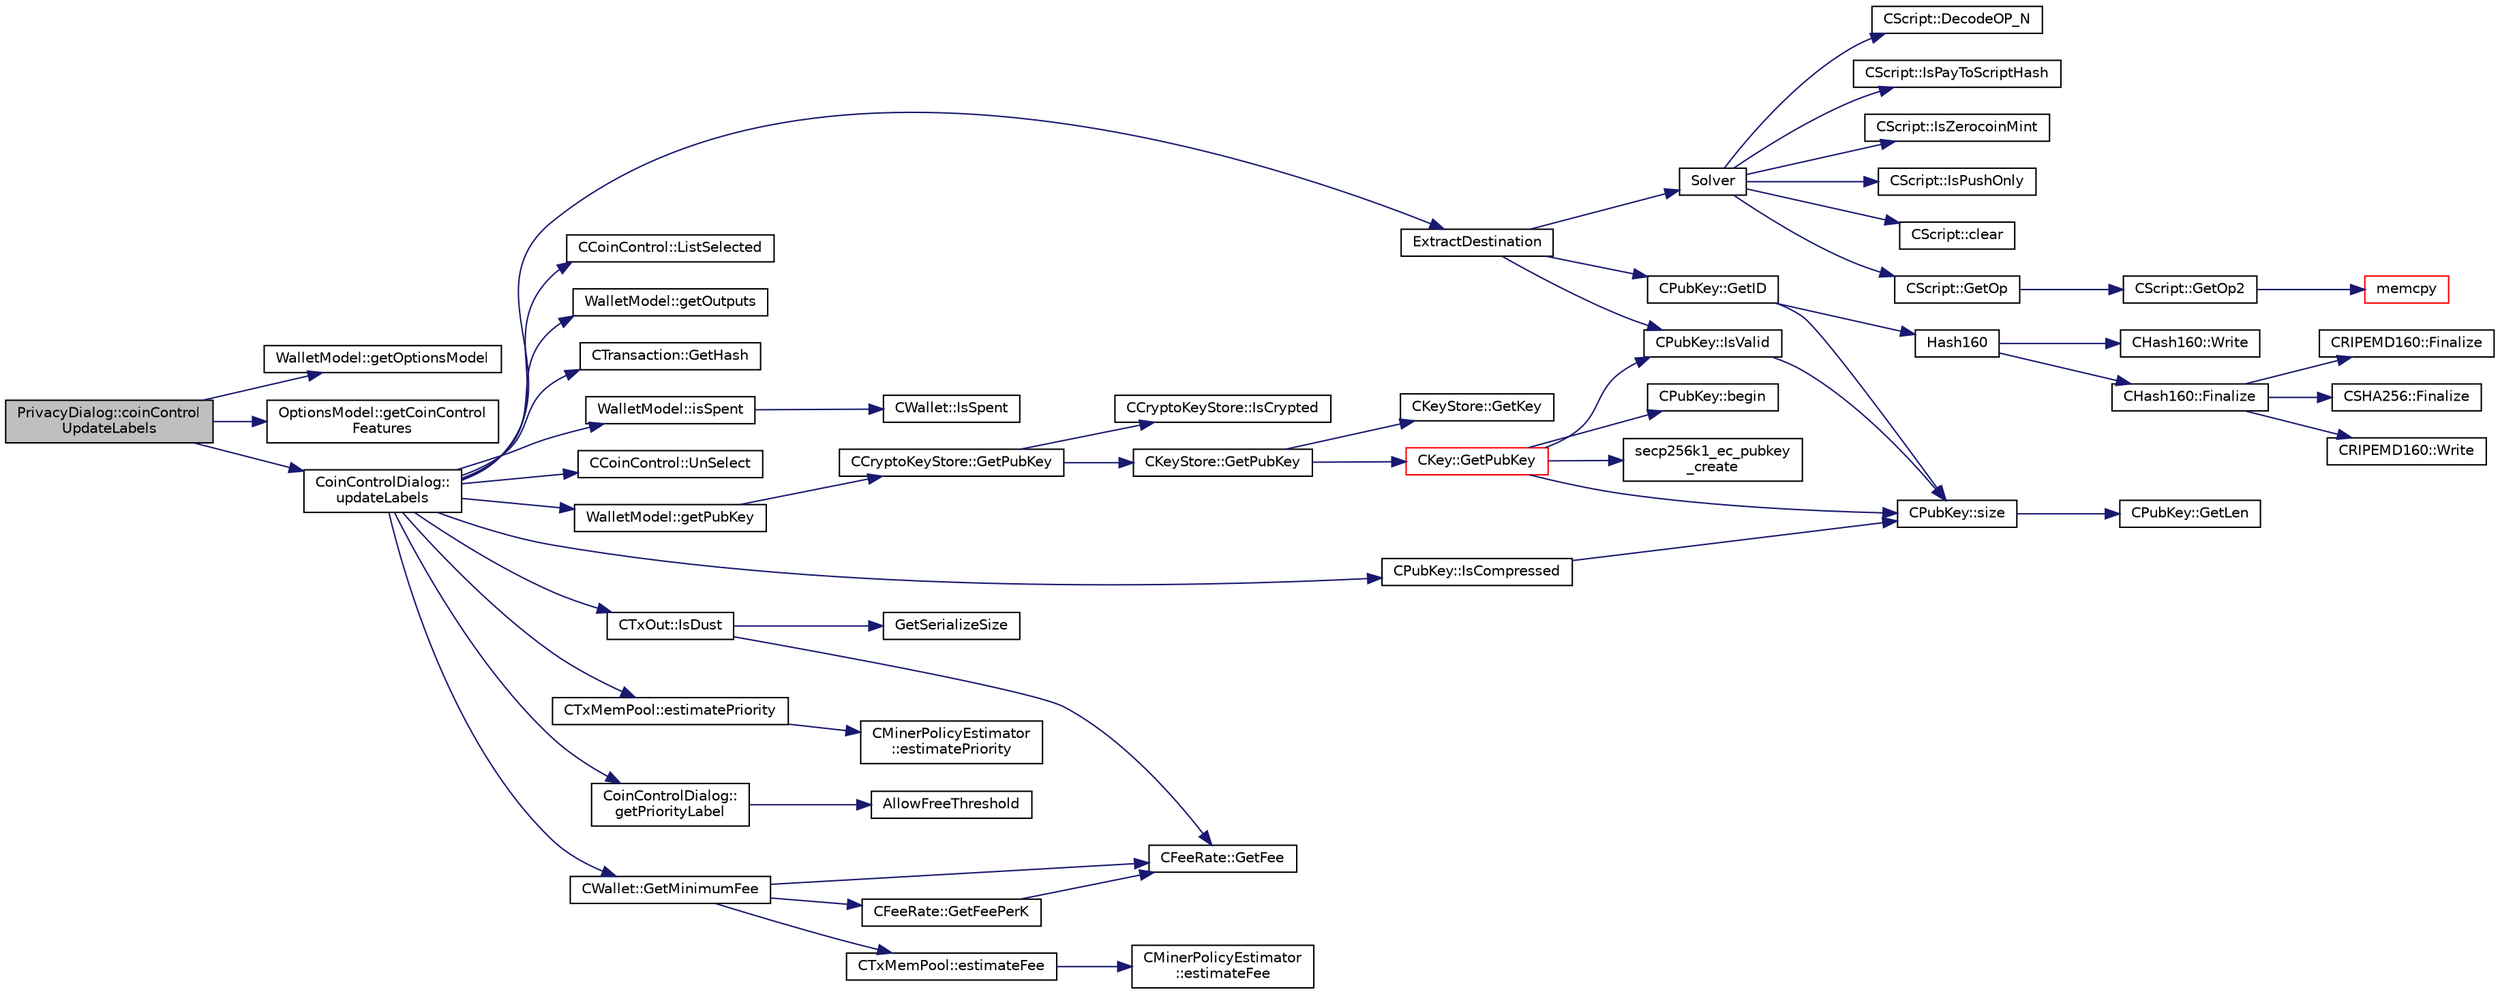 digraph "PrivacyDialog::coinControlUpdateLabels"
{
  edge [fontname="Helvetica",fontsize="10",labelfontname="Helvetica",labelfontsize="10"];
  node [fontname="Helvetica",fontsize="10",shape=record];
  rankdir="LR";
  Node250 [label="PrivacyDialog::coinControl\lUpdateLabels",height=0.2,width=0.4,color="black", fillcolor="grey75", style="filled", fontcolor="black"];
  Node250 -> Node251 [color="midnightblue",fontsize="10",style="solid",fontname="Helvetica"];
  Node251 [label="WalletModel::getOptionsModel",height=0.2,width=0.4,color="black", fillcolor="white", style="filled",URL="$class_wallet_model.html#a96d53e56b3f8f07537ea2523f7a7d300"];
  Node250 -> Node252 [color="midnightblue",fontsize="10",style="solid",fontname="Helvetica"];
  Node252 [label="OptionsModel::getCoinControl\lFeatures",height=0.2,width=0.4,color="black", fillcolor="white", style="filled",URL="$class_options_model.html#ace6c871068f613aee277e37bfdc988c0"];
  Node250 -> Node253 [color="midnightblue",fontsize="10",style="solid",fontname="Helvetica"];
  Node253 [label="CoinControlDialog::\lupdateLabels",height=0.2,width=0.4,color="black", fillcolor="white", style="filled",URL="$class_coin_control_dialog.html#a4fc60e89b097952ff22dc0f9c58c87d9"];
  Node253 -> Node254 [color="midnightblue",fontsize="10",style="solid",fontname="Helvetica"];
  Node254 [label="CTxOut::IsDust",height=0.2,width=0.4,color="black", fillcolor="white", style="filled",URL="$class_c_tx_out.html#ad4440670c7b3a59b46fa44f2f032ded8"];
  Node254 -> Node255 [color="midnightblue",fontsize="10",style="solid",fontname="Helvetica"];
  Node255 [label="GetSerializeSize",height=0.2,width=0.4,color="black", fillcolor="white", style="filled",URL="$serialize_8h.html#a48239e478ae730373d1984fe304ca025"];
  Node254 -> Node256 [color="midnightblue",fontsize="10",style="solid",fontname="Helvetica"];
  Node256 [label="CFeeRate::GetFee",height=0.2,width=0.4,color="black", fillcolor="white", style="filled",URL="$class_c_fee_rate.html#a6a3aef64120ef51ac921318282404b0e"];
  Node253 -> Node257 [color="midnightblue",fontsize="10",style="solid",fontname="Helvetica"];
  Node257 [label="CCoinControl::ListSelected",height=0.2,width=0.4,color="black", fillcolor="white", style="filled",URL="$class_c_coin_control.html#a176b3a32b5f623fe25b8e61ca561422e"];
  Node253 -> Node258 [color="midnightblue",fontsize="10",style="solid",fontname="Helvetica"];
  Node258 [label="WalletModel::getOutputs",height=0.2,width=0.4,color="black", fillcolor="white", style="filled",URL="$class_wallet_model.html#a5237ea4d9724807a05e2944e5ce6f181"];
  Node253 -> Node259 [color="midnightblue",fontsize="10",style="solid",fontname="Helvetica"];
  Node259 [label="CTransaction::GetHash",height=0.2,width=0.4,color="black", fillcolor="white", style="filled",URL="$class_c_transaction.html#a7efd1379de830341417c0bfa23a149aa"];
  Node253 -> Node260 [color="midnightblue",fontsize="10",style="solid",fontname="Helvetica"];
  Node260 [label="WalletModel::isSpent",height=0.2,width=0.4,color="black", fillcolor="white", style="filled",URL="$class_wallet_model.html#acb24dd4388e6daef526667fb365a57b1"];
  Node260 -> Node261 [color="midnightblue",fontsize="10",style="solid",fontname="Helvetica"];
  Node261 [label="CWallet::IsSpent",height=0.2,width=0.4,color="black", fillcolor="white", style="filled",URL="$group__map_wallet.html#ga6adcf1c224ed3c3fe4b0b19f6fca75d8",tooltip="Outpoint is spent if any non-conflicted transaction spends it: "];
  Node253 -> Node262 [color="midnightblue",fontsize="10",style="solid",fontname="Helvetica"];
  Node262 [label="CCoinControl::UnSelect",height=0.2,width=0.4,color="black", fillcolor="white", style="filled",URL="$class_c_coin_control.html#a7f9b8135840df5907bc49a4c5cb19ba4"];
  Node253 -> Node263 [color="midnightblue",fontsize="10",style="solid",fontname="Helvetica"];
  Node263 [label="ExtractDestination",height=0.2,width=0.4,color="black", fillcolor="white", style="filled",URL="$standard_8cpp.html#a951f7e601746ae076afdf3169ecca2fc"];
  Node263 -> Node264 [color="midnightblue",fontsize="10",style="solid",fontname="Helvetica"];
  Node264 [label="Solver",height=0.2,width=0.4,color="black", fillcolor="white", style="filled",URL="$standard_8cpp.html#a6ee6be50bff44464e905680c6fcee6dc",tooltip="Return public keys or hashes from scriptPubKey, for &#39;standard&#39; transaction types. ..."];
  Node264 -> Node265 [color="midnightblue",fontsize="10",style="solid",fontname="Helvetica"];
  Node265 [label="CScript::IsPayToScriptHash",height=0.2,width=0.4,color="black", fillcolor="white", style="filled",URL="$class_c_script.html#a0c3729c606d318923dc06f95d85a0971"];
  Node264 -> Node266 [color="midnightblue",fontsize="10",style="solid",fontname="Helvetica"];
  Node266 [label="CScript::IsZerocoinMint",height=0.2,width=0.4,color="black", fillcolor="white", style="filled",URL="$class_c_script.html#aadeaf93bd9c00abc9e20d082051adac8"];
  Node264 -> Node267 [color="midnightblue",fontsize="10",style="solid",fontname="Helvetica"];
  Node267 [label="CScript::IsPushOnly",height=0.2,width=0.4,color="black", fillcolor="white", style="filled",URL="$class_c_script.html#a090905f875fa5a40e616b319de8e973f",tooltip="Called by IsStandardTx and P2SH/BIP62 VerifyScript (which makes it consensus-critical). "];
  Node264 -> Node268 [color="midnightblue",fontsize="10",style="solid",fontname="Helvetica"];
  Node268 [label="CScript::clear",height=0.2,width=0.4,color="black", fillcolor="white", style="filled",URL="$class_c_script.html#a7b2baf842621f07c4939408acf63377c"];
  Node264 -> Node269 [color="midnightblue",fontsize="10",style="solid",fontname="Helvetica"];
  Node269 [label="CScript::GetOp",height=0.2,width=0.4,color="black", fillcolor="white", style="filled",URL="$class_c_script.html#a94635ed93d8d244ec3acfa83f9ecfe5f"];
  Node269 -> Node270 [color="midnightblue",fontsize="10",style="solid",fontname="Helvetica"];
  Node270 [label="CScript::GetOp2",height=0.2,width=0.4,color="black", fillcolor="white", style="filled",URL="$class_c_script.html#aac2dbe75742054049b0c6de0e9473ef0"];
  Node270 -> Node271 [color="midnightblue",fontsize="10",style="solid",fontname="Helvetica"];
  Node271 [label="memcpy",height=0.2,width=0.4,color="red", fillcolor="white", style="filled",URL="$glibc__compat_8cpp.html#a0f46826ab0466591e136db24394923cf"];
  Node264 -> Node273 [color="midnightblue",fontsize="10",style="solid",fontname="Helvetica"];
  Node273 [label="CScript::DecodeOP_N",height=0.2,width=0.4,color="black", fillcolor="white", style="filled",URL="$class_c_script.html#a7f975fca06b3e9a17da8ba23c7647e2e",tooltip="Encode/decode small integers: "];
  Node263 -> Node274 [color="midnightblue",fontsize="10",style="solid",fontname="Helvetica"];
  Node274 [label="CPubKey::IsValid",height=0.2,width=0.4,color="black", fillcolor="white", style="filled",URL="$class_c_pub_key.html#a4fa94293cf8577fd039b9a133f6c7f30"];
  Node274 -> Node275 [color="midnightblue",fontsize="10",style="solid",fontname="Helvetica"];
  Node275 [label="CPubKey::size",height=0.2,width=0.4,color="black", fillcolor="white", style="filled",URL="$class_c_pub_key.html#a6bb28fcf0a5f799c69f5b7269363b309",tooltip="Simple read-only vector-like interface to the pubkey data. "];
  Node275 -> Node276 [color="midnightblue",fontsize="10",style="solid",fontname="Helvetica"];
  Node276 [label="CPubKey::GetLen",height=0.2,width=0.4,color="black", fillcolor="white", style="filled",URL="$class_c_pub_key.html#a7dc71b3f037c84268dc22de97d7b65fb",tooltip="Compute the length of a pubkey with a given first byte. "];
  Node263 -> Node277 [color="midnightblue",fontsize="10",style="solid",fontname="Helvetica"];
  Node277 [label="CPubKey::GetID",height=0.2,width=0.4,color="black", fillcolor="white", style="filled",URL="$class_c_pub_key.html#a2675f7e6f72eff68e7a5227289feb021",tooltip="Get the KeyID of this public key (hash of its serialization) "];
  Node277 -> Node278 [color="midnightblue",fontsize="10",style="solid",fontname="Helvetica"];
  Node278 [label="Hash160",height=0.2,width=0.4,color="black", fillcolor="white", style="filled",URL="$hash_8h.html#a4490f70ddae16e9e48460a0416a48a6b",tooltip="Compute the 160-bit hash an object. "];
  Node278 -> Node279 [color="midnightblue",fontsize="10",style="solid",fontname="Helvetica"];
  Node279 [label="CHash160::Write",height=0.2,width=0.4,color="black", fillcolor="white", style="filled",URL="$class_c_hash160.html#af56cdd9443013eb68b246aa8450217f2"];
  Node278 -> Node280 [color="midnightblue",fontsize="10",style="solid",fontname="Helvetica"];
  Node280 [label="CHash160::Finalize",height=0.2,width=0.4,color="black", fillcolor="white", style="filled",URL="$class_c_hash160.html#a9bb08e1772002ae1a5d85017ba7952ee"];
  Node280 -> Node281 [color="midnightblue",fontsize="10",style="solid",fontname="Helvetica"];
  Node281 [label="CSHA256::Finalize",height=0.2,width=0.4,color="black", fillcolor="white", style="filled",URL="$class_c_s_h_a256.html#a4259230be0caefa590bc324fc12b9b90"];
  Node280 -> Node282 [color="midnightblue",fontsize="10",style="solid",fontname="Helvetica"];
  Node282 [label="CRIPEMD160::Write",height=0.2,width=0.4,color="black", fillcolor="white", style="filled",URL="$class_c_r_i_p_e_m_d160.html#a221143b9d94af623d07c4f4ba1bf6007"];
  Node280 -> Node283 [color="midnightblue",fontsize="10",style="solid",fontname="Helvetica"];
  Node283 [label="CRIPEMD160::Finalize",height=0.2,width=0.4,color="black", fillcolor="white", style="filled",URL="$class_c_r_i_p_e_m_d160.html#a2a11566fbf9d1339b819833313fc4e51"];
  Node277 -> Node275 [color="midnightblue",fontsize="10",style="solid",fontname="Helvetica"];
  Node253 -> Node284 [color="midnightblue",fontsize="10",style="solid",fontname="Helvetica"];
  Node284 [label="WalletModel::getPubKey",height=0.2,width=0.4,color="black", fillcolor="white", style="filled",URL="$class_wallet_model.html#abe0b4462654768f301d1f758f7907ca2"];
  Node284 -> Node285 [color="midnightblue",fontsize="10",style="solid",fontname="Helvetica"];
  Node285 [label="CCryptoKeyStore::GetPubKey",height=0.2,width=0.4,color="black", fillcolor="white", style="filled",URL="$class_c_crypto_key_store.html#a20b474adfe6900bb36cd4fd6f9c31380"];
  Node285 -> Node286 [color="midnightblue",fontsize="10",style="solid",fontname="Helvetica"];
  Node286 [label="CCryptoKeyStore::IsCrypted",height=0.2,width=0.4,color="black", fillcolor="white", style="filled",URL="$class_c_crypto_key_store.html#acc8fed44366c98fb481333ca6e867088"];
  Node285 -> Node287 [color="midnightblue",fontsize="10",style="solid",fontname="Helvetica"];
  Node287 [label="CKeyStore::GetPubKey",height=0.2,width=0.4,color="black", fillcolor="white", style="filled",URL="$class_c_key_store.html#ab83687ea4c9df138b21f6ec3e9809f42"];
  Node287 -> Node288 [color="midnightblue",fontsize="10",style="solid",fontname="Helvetica"];
  Node288 [label="CKeyStore::GetKey",height=0.2,width=0.4,color="black", fillcolor="white", style="filled",URL="$class_c_key_store.html#a2dffca468fef2e5da2e42a7c983d968a"];
  Node287 -> Node289 [color="midnightblue",fontsize="10",style="solid",fontname="Helvetica"];
  Node289 [label="CKey::GetPubKey",height=0.2,width=0.4,color="red", fillcolor="white", style="filled",URL="$class_c_key.html#aa1085c59603a62db6ec776300f250337",tooltip="Compute the public key from a private key. "];
  Node289 -> Node290 [color="midnightblue",fontsize="10",style="solid",fontname="Helvetica"];
  Node290 [label="secp256k1_ec_pubkey\l_create",height=0.2,width=0.4,color="black", fillcolor="white", style="filled",URL="$secp256k1_8h.html#a22e1ef593e0d06d40b4f233e91447aa3",tooltip="Compute the public key for a secret key. "];
  Node289 -> Node291 [color="midnightblue",fontsize="10",style="solid",fontname="Helvetica"];
  Node291 [label="CPubKey::begin",height=0.2,width=0.4,color="black", fillcolor="white", style="filled",URL="$class_c_pub_key.html#a859ab9909d68092d6d4fc739237ab358"];
  Node289 -> Node275 [color="midnightblue",fontsize="10",style="solid",fontname="Helvetica"];
  Node289 -> Node274 [color="midnightblue",fontsize="10",style="solid",fontname="Helvetica"];
  Node253 -> Node293 [color="midnightblue",fontsize="10",style="solid",fontname="Helvetica"];
  Node293 [label="CPubKey::IsCompressed",height=0.2,width=0.4,color="black", fillcolor="white", style="filled",URL="$class_c_pub_key.html#a25f8b70340ad20ddab0f80ec4cee9396",tooltip="Check whether this is a compressed public key. "];
  Node293 -> Node275 [color="midnightblue",fontsize="10",style="solid",fontname="Helvetica"];
  Node253 -> Node294 [color="midnightblue",fontsize="10",style="solid",fontname="Helvetica"];
  Node294 [label="CTxMemPool::estimatePriority",height=0.2,width=0.4,color="black", fillcolor="white", style="filled",URL="$class_c_tx_mem_pool.html#a225378304025c093d2dc5fcb754ade3b",tooltip="Estimate priority needed to get into the next nBlocks. "];
  Node294 -> Node295 [color="midnightblue",fontsize="10",style="solid",fontname="Helvetica"];
  Node295 [label="CMinerPolicyEstimator\l::estimatePriority",height=0.2,width=0.4,color="black", fillcolor="white", style="filled",URL="$class_c_miner_policy_estimator.html#ae9bb4813622680e6e3b48ea8c0ce41b6"];
  Node253 -> Node296 [color="midnightblue",fontsize="10",style="solid",fontname="Helvetica"];
  Node296 [label="CoinControlDialog::\lgetPriorityLabel",height=0.2,width=0.4,color="black", fillcolor="white", style="filled",URL="$class_coin_control_dialog.html#a82c553c068d383edb52e2c239642d8e4"];
  Node296 -> Node297 [color="midnightblue",fontsize="10",style="solid",fontname="Helvetica"];
  Node297 [label="AllowFreeThreshold",height=0.2,width=0.4,color="black", fillcolor="white", style="filled",URL="$txmempool_8h.html#a51bd4734f99121bdc24323fd5aebacc3"];
  Node253 -> Node298 [color="midnightblue",fontsize="10",style="solid",fontname="Helvetica"];
  Node298 [label="CWallet::GetMinimumFee",height=0.2,width=0.4,color="black", fillcolor="white", style="filled",URL="$group___actions.html#ga64a76474added26d9fbf904b5dd978a8"];
  Node298 -> Node256 [color="midnightblue",fontsize="10",style="solid",fontname="Helvetica"];
  Node298 -> Node299 [color="midnightblue",fontsize="10",style="solid",fontname="Helvetica"];
  Node299 [label="CFeeRate::GetFeePerK",height=0.2,width=0.4,color="black", fillcolor="white", style="filled",URL="$class_c_fee_rate.html#ac772be79983433d442d6b871d2fb6e11"];
  Node299 -> Node256 [color="midnightblue",fontsize="10",style="solid",fontname="Helvetica"];
  Node298 -> Node300 [color="midnightblue",fontsize="10",style="solid",fontname="Helvetica"];
  Node300 [label="CTxMemPool::estimateFee",height=0.2,width=0.4,color="black", fillcolor="white", style="filled",URL="$class_c_tx_mem_pool.html#a32dd66c128330aed86865c8a61857c6c",tooltip="Estimate fee rate needed to get into the next nBlocks. "];
  Node300 -> Node301 [color="midnightblue",fontsize="10",style="solid",fontname="Helvetica"];
  Node301 [label="CMinerPolicyEstimator\l::estimateFee",height=0.2,width=0.4,color="black", fillcolor="white", style="filled",URL="$class_c_miner_policy_estimator.html#a00b6f58a508ee87999910972f37b3281",tooltip="Can return CFeeRate(0) if we don&#39;t have any data for that many blocks back. "];
}
